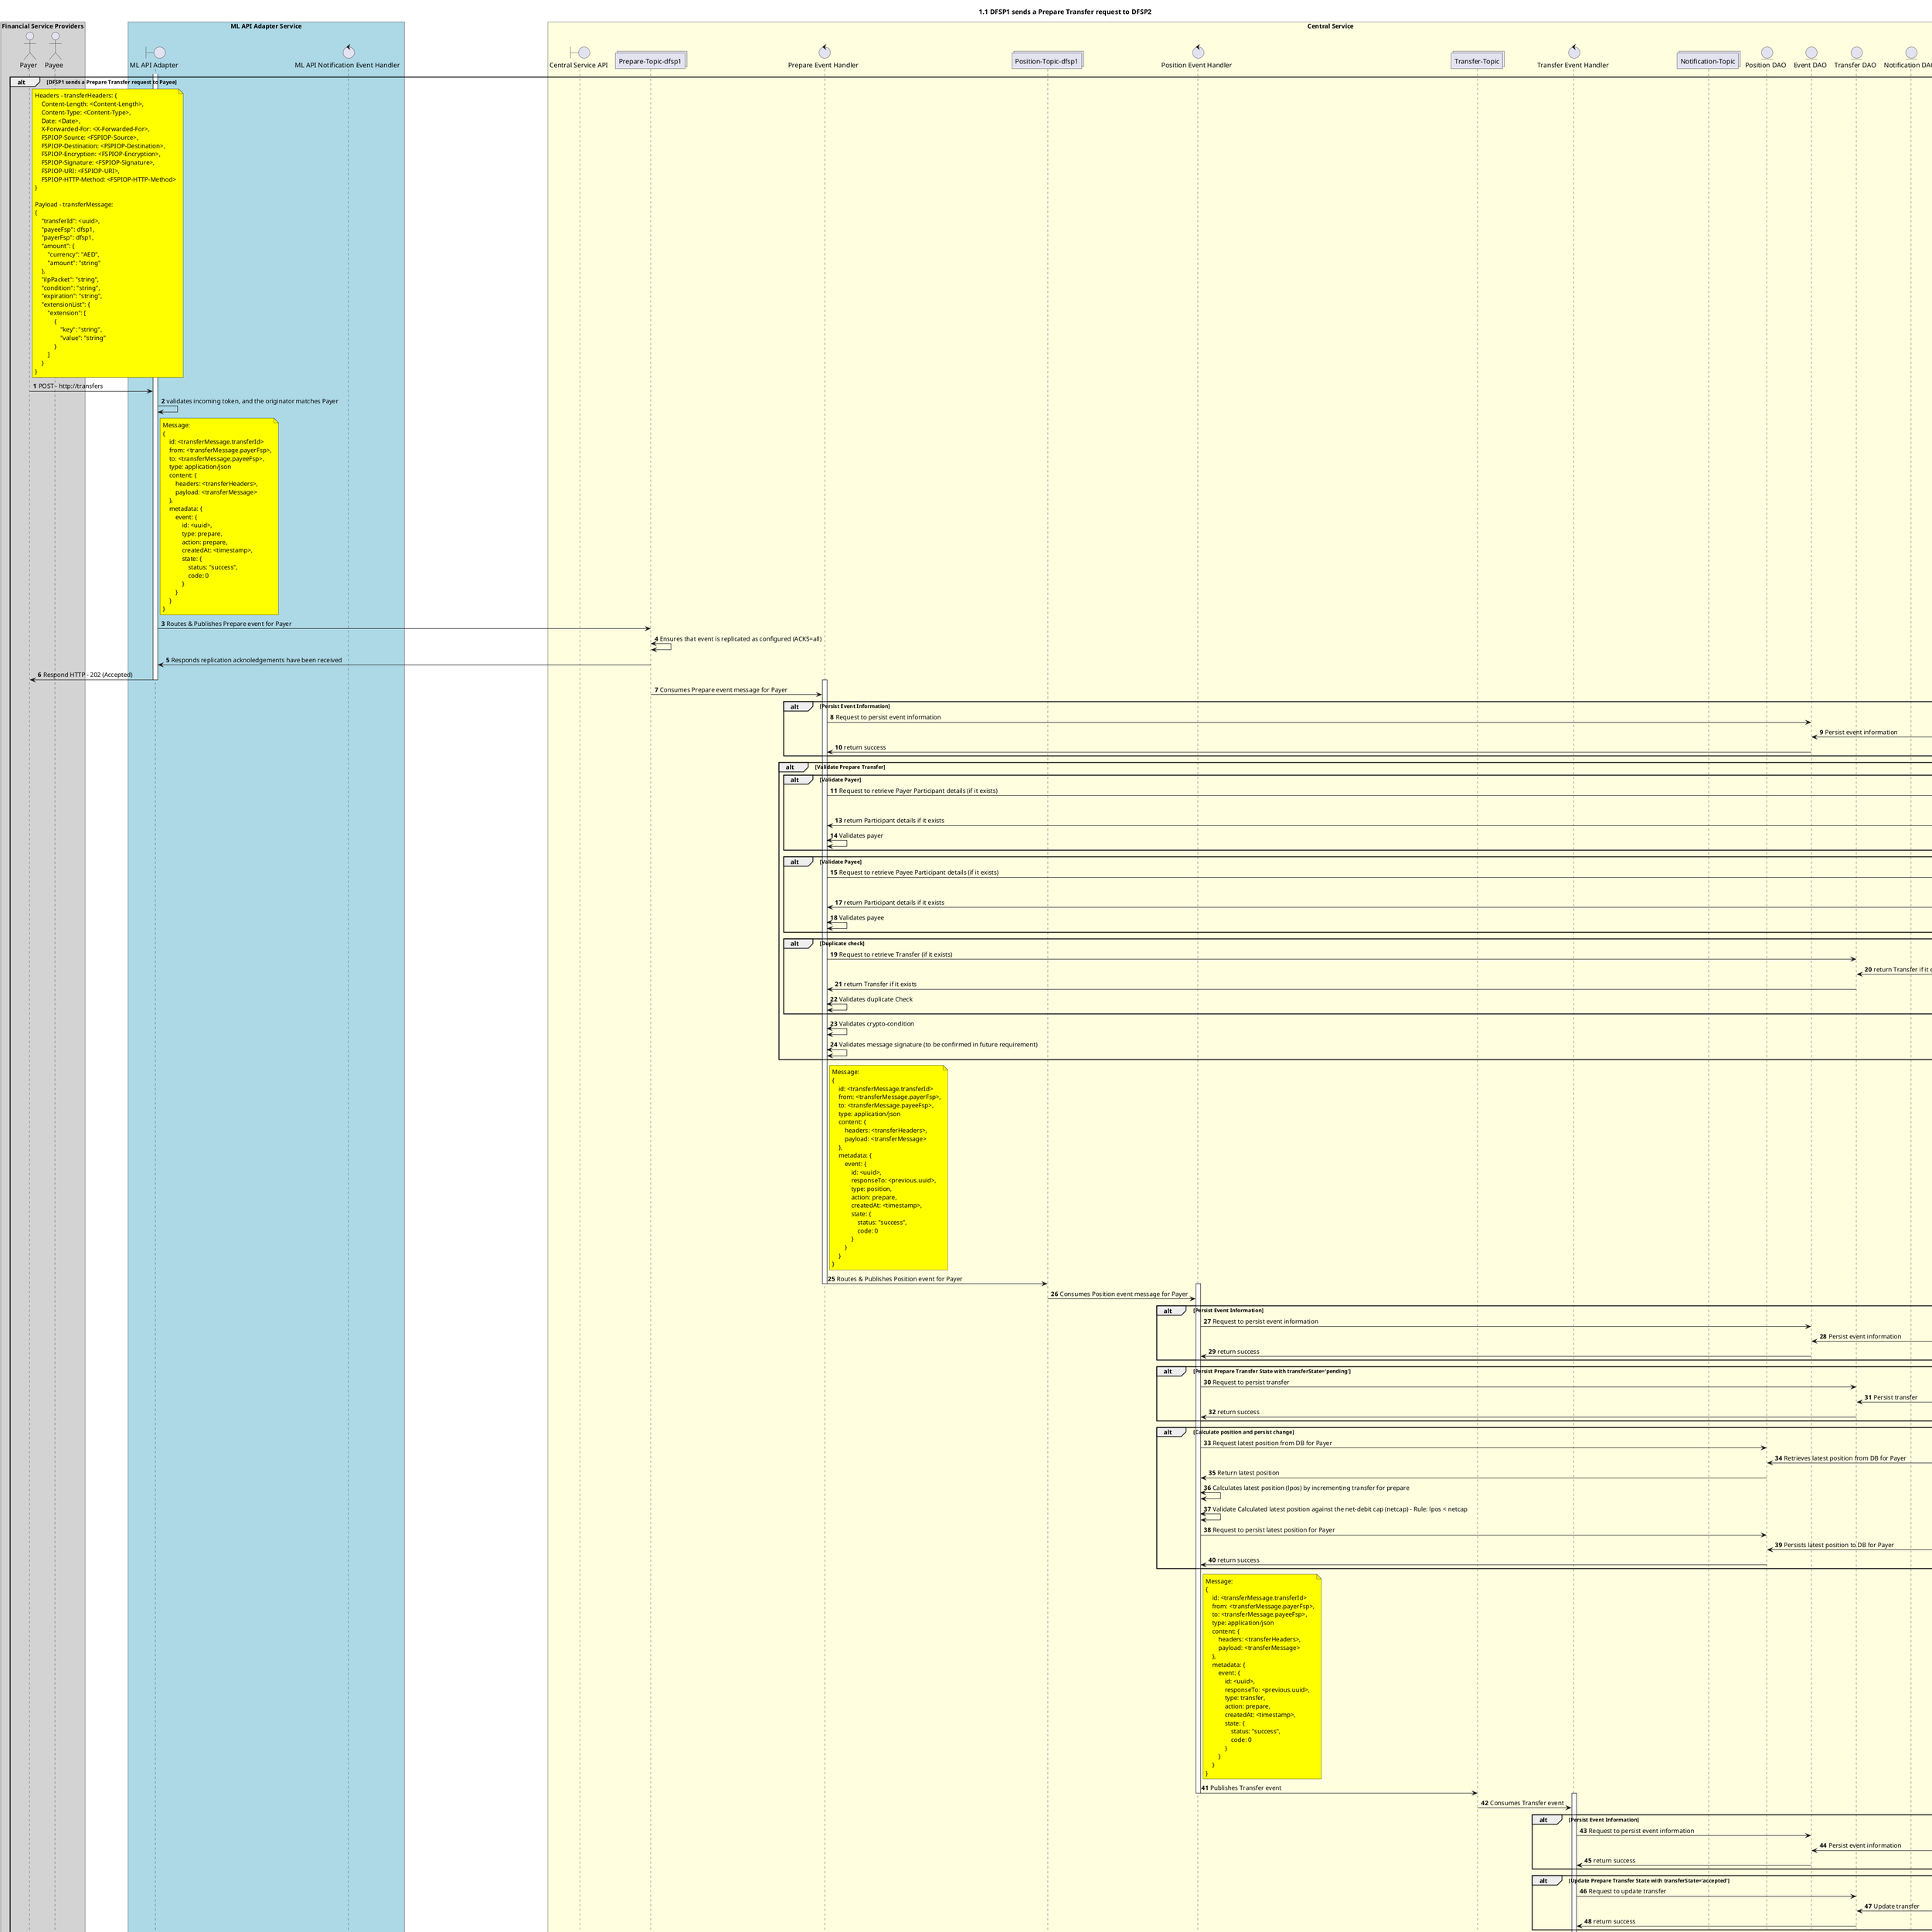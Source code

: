 @startuml
' declate title
title 1.1 DFSP1 sends a Prepare Transfer request to DFSP2

autonumber

' Actor Keys:
'   boundary - APIs/Interfaces, etc
'   collections - Kafka Topics
'   control - Kafka Consumers
'   entity - Database Access Objects
'   database - Database Persistance Store

' declare actors
actor "Payer" as DFSP1
actor "Payee" as DFSP2
boundary "ML API Adapter" as MLAPI
control "ML API Notification Event Handler" as NOTIFY_HANDLER
boundary "Central Service API" as CSAPI
collections "Prepare-Topic-dfsp1" as TOPIC_PREPARE_DFSP1
control "Prepare Event Handler" as PREP_HANDLER
collections "Position-Topic-dfsp1" as TOPIC_POSITION_DFSP1
control "Position Event Handler" as POS_HANDLER
collections "Transfer-Topic" as TOPIC_TRANSFERS
control "Transfer Event Handler" as TRANS_HANDLER
collections "Notification-Topic" as TOPIC_NOTIFICATIONS
' collections "Errors-Topic" as ERRORS_NOTIFICATIONS
entity "Position DAO" as POS_DAO
entity "Event DAO" as EVENT_DAO
entity "Transfer DAO" as TRANS_DAO
entity "Notification DAO" as NOTIFY_DAO
entity "Participant DAO" as PARTICIPANT_DAO
database "Central Store" as DB

box "Financial Service Providers" #lightGray
	participant DFSP1
	participant DFSP2
end box

box "ML API Adapter Service" #LightBlue
	participant MLAPI
	participant NOTIFY_HANDLER
end box

box "Central Service" #LightYellow
    participant CSAPI
	participant TOPIC_PREPARE_DFSP1
    participant PREP_HANDLER
    participant TOPIC_POSITION_DFSP1
    participant POS_HANDLER
    participant TOPIC_TRANSFERS
    participant TRANS_HANDLER
    participant TOPIC_NOTIFICATIONS
    ' participant ERRORS_NOTIFICATIONS
    participant POS_DAO
    participant EVENT_DAO
    participant TRANS_DAO
    participant NOTIFY_DAO
    participant PARTICIPANT_DAO
    participant DB
end box

' start flow
alt DFSP1 sends a Prepare Transfer request to Payee
    activate MLAPI
    note right of DFSP1 #yellow
        Headers - transferHeaders: {
            Content-Length: <Content-Length>,
            Content-Type: <Content-Type>,
            Date: <Date>,
            X-Forwarded-For: <X-Forwarded-For>,
            FSPIOP-Source: <FSPIOP-Source>,
            FSPIOP-Destination: <FSPIOP-Destination>,
            FSPIOP-Encryption: <FSPIOP-Encryption>,
            FSPIOP-Signature: <FSPIOP-Signature>,
            FSPIOP-URI: <FSPIOP-URI>,
            FSPIOP-HTTP-Method: <FSPIOP-HTTP-Method>
        }

        Payload - transferMessage:
        {
            "transferId": <uuid>,
            "payeeFsp": dfsp1,
            "payerFsp": dfsp1,
            "amount": {
                "currency": "AED",
                "amount": "string"
            },
            "ilpPacket": "string",
            "condition": "string",
            "expiration": "string",
            "extensionList": {
                "extension": [
                    {
                        "key": "string",
                        "value": "string"
                    }
                ]
            }
        }
    end note
    DFSP1 -> MLAPI: POST - http://transfers
    MLAPI -> MLAPI: validates incoming token, and the originator matches Payer
    note right of MLAPI #yellow
        Message:
        {
            id: <transferMessage.transferId>
            from: <transferMessage.payerFsp>,
            to: <transferMessage.payeeFsp>,
            type: application/json
            content: {
                headers: <transferHeaders>,
                payload: <transferMessage>
            },
            metadata: {
                event: {
                    id: <uuid>,
                    type: prepare,
                    action: prepare,
                    createdAt: <timestamp>,
                    state: {
                        status: "success",
                        code: 0
                    }
                }
            }
        }
    end note
    MLAPI -> TOPIC_PREPARE_DFSP1: Routes & Publishes Prepare event for Payer
    TOPIC_PREPARE_DFSP1 <-> TOPIC_PREPARE_DFSP1: Ensures that event is replicated as configured (ACKS=all)
    TOPIC_PREPARE_DFSP1 -> MLAPI: Responds replication acknoledgements have been received
    MLAPI -> DFSP1: Respond HTTP - 202 (Accepted)
    deactivate MLAPI

    activate PREP_HANDLER
    TOPIC_PREPARE_DFSP1 -> PREP_HANDLER: Consumes Prepare event message for Payer
    alt Persist Event Information
        PREP_HANDLER -> EVENT_DAO: Request to persist event information
        EVENT_DAO <-> DB: Persist event information
        EVENT_DAO -> PREP_HANDLER: return success
    end
    alt Validate Prepare Transfer
        alt Validate Payer
            PREP_HANDLER -> PARTICIPANT_DAO: Request to retrieve Payer Participant details (if it exists)
            PARTICIPANT_DAO <-> DB: return Participant details if it exists
            PARTICIPANT_DAO -> PREP_HANDLER: return Participant details if it exists
            PREP_HANDLER <-> PREP_HANDLER: Validates payer
        end
        alt Validate Payee
            PREP_HANDLER -> PARTICIPANT_DAO: Request to retrieve Payee Participant details (if it exists)
            PARTICIPANT_DAO <-> DB: return Participant details if it exists
            PARTICIPANT_DAO -> PREP_HANDLER: return Participant details if it exists
            PREP_HANDLER <-> PREP_HANDLER: Validates payee
        end
        alt Duplicate check
            PREP_HANDLER -> TRANS_DAO: Request to retrieve Transfer (if it exists)
            TRANS_DAO <-> DB: return Transfer if it exists
            TRANS_DAO -> PREP_HANDLER: return Transfer if it exists
            PREP_HANDLER <-> PREP_HANDLER: Validates duplicate Check
        end
        PREP_HANDLER <-> PREP_HANDLER: Validates crypto-condition
        PREP_HANDLER <-> PREP_HANDLER: Validates message signature (to be confirmed in future requirement)
    end
    note right of PREP_HANDLER #yellow
        Message:
        {
            id: <transferMessage.transferId>
            from: <transferMessage.payerFsp>,
            to: <transferMessage.payeeFsp>,
            type: application/json
            content: {
                headers: <transferHeaders>,
                payload: <transferMessage>
            },
            metadata: {
                event: {
                    id: <uuid>,
                    responseTo: <previous.uuid>,
                    type: position,
                    action: prepare,
                    createdAt: <timestamp>,
                    state: {
                        status: "success",
                        code: 0
                    }
                }
            }
        }
    end note
    PREP_HANDLER -> TOPIC_POSITION_DFSP1: Routes & Publishes Position event for Payer
    deactivate PREP_HANDLER

    activate POS_HANDLER
    TOPIC_POSITION_DFSP1 -> POS_HANDLER: Consumes Position event message for Payer

    alt Persist Event Information
        POS_HANDLER -> EVENT_DAO: Request to persist event information
        EVENT_DAO <-> DB: Persist event information
        EVENT_DAO -> POS_HANDLER: return success
    end

    alt Persist Prepare Transfer State with transferState='pending'
        POS_HANDLER -> TRANS_DAO: Request to persist transfer
        TRANS_DAO <-> DB: Persist transfer
        TRANS_DAO -> POS_HANDLER: return success
    end

    alt Calculate position and persist change
        POS_HANDLER -> POS_DAO: Request latest position from DB for Payer
        POS_DAO <-> DB: Retrieves latest position from DB for Payer
        POS_DAO -> POS_HANDLER: Return latest position

        POS_HANDLER <-> POS_HANDLER: Calculates latest position (lpos) by incrementing transfer for prepare
        POS_HANDLER <-> POS_HANDLER: Validate Calculated latest position against the net-debit cap (netcap) - Rule: lpos < netcap
        
        POS_HANDLER -> POS_DAO: Request to persist latest position for Payer
        POS_DAO <-> DB: Persists latest position to DB for Payer
        POS_DAO -> POS_HANDLER: return success
    end
    note right of POS_HANDLER #yellow
        Message:
        {
            id: <transferMessage.transferId>
            from: <transferMessage.payerFsp>,
            to: <transferMessage.payeeFsp>,
            type: application/json
            content: {
                headers: <transferHeaders>,
                payload: <transferMessage>
            },
            metadata: {
                event: {
                    id: <uuid>,
                    responseTo: <previous.uuid>,
                    type: transfer,
                    action: prepare,
                    createdAt: <timestamp>,
                    state: {
                        status: "success",
                        code: 0
                    }
                }
            }
        }
    end note
    POS_HANDLER -> TOPIC_TRANSFERS: Publishes Transfer event
    deactivate POS_HANDLER

    activate TRANS_HANDLER
    TOPIC_TRANSFERS -> TRANS_HANDLER: Consumes Transfer event
    alt Persist Event Information
        TRANS_HANDLER -> EVENT_DAO: Request to persist event information
        EVENT_DAO <-> DB: Persist event information
        EVENT_DAO -> TRANS_HANDLER: return success
    end
    alt Update Prepare Transfer State with transferState='accepted'
        TRANS_HANDLER -> TRANS_DAO: Request to update transfer
        TRANS_DAO <-> DB: Update transfer
        TRANS_DAO -> TRANS_HANDLER: return success
    end
    note right of TRANS_HANDLER #yellow
        Message:
        {
            id: <transferMessage.transferId>
            from: <transferMessage.payerFsp>,
            to: <transferMessage.payerFsp>,
            type: application/json
            content: {
                headers: <transferHeaders>,
                payload: <transferMessage>
            },
            metadata: {
                event: {
                    id: <uuid>,
                    responseTo: <previous.uuid>,
                    type: notification,
                    action: prepare,
                    createdAt: <timestamp>,
                    state: {
                        status: "success",
                        code: 0
                    }
                }
            }
        }
    end note
    TRANS_HANDLER -> TOPIC_NOTIFICATIONS: Publishes Notifications event for Payer
    note right of TRANS_HANDLER #yellow
        Message:
        {
            id: <transferMessage.transferId>
            from: <transferMessage.payerFsp>,
            to: <transferMessage.payeeFsp>,
            type: application/json
            content: {
                headers: <transferHeaders>,
                payload: <transferMessage>
            },
            metadata: {
                event: {
                    id: <uuid>,
                    responseTo: <previous.uuid>,
                    type: notification,
                    action: prepare,
                    createdAt: <timestamp>,
                    state: {
                        status: "success",
                        code: 0
                    }
                }
            }
        }
    end note
    TRANS_HANDLER -> TOPIC_NOTIFICATIONS: Publishes Notifications event for Payee
    deactivate TRANS_HANDLER

    alt Send notification for Payer
        activate NOTIFY_HANDLER
        TOPIC_NOTIFICATIONS -> NOTIFY_HANDLER: Consumes Notifications event
        alt Persist Event Information
            NOTIFY_HANDLER -> CSAPI: Requests to persist event information - POST - HTTP://events/
            CSAPI -> EVENT_DAO: Request to persist event information
            EVENT_DAO <-> DB: Persist event information
            EVENT_DAO -> CSAPI: return success
            CSAPI -> NOTIFY_HANDLER: return success
        end
        NOTIFY_HANDLER -> CSAPI: Requests Notification details for Payer - GET - HTTP://notifications/DFPS1
        CSAPI -> NOTIFY_DAO: Fetches Notifications details for Payer
        NOTIFY_DAO <-> DB: Fetches Notifications details for Payer
        NOTIFY_DAO -> CSAPI: Returns Notifications details for Payer
        CSAPI -> NOTIFY_HANDLER: Returns Notifications details for Payer
        NOTIFY_HANDLER -> DFSP1: HTTP Callback with Prepare result to Payer
        deactivate NOTIFY_HANDLER
    end

    alt Send notification for Payee
        activate NOTIFY_HANDLER
        TOPIC_NOTIFICATIONS -> NOTIFY_HANDLER: Consumes Notifications event
        alt Persist Event Information
            NOTIFY_HANDLER -> CSAPI: Requests to persist event information - POST - HTTP://events/
            CSAPI -> EVENT_DAO: Request to persist event information
            EVENT_DAO <-> DB: Persist event information
            EVENT_DAO -> CSAPI: return success
            CSAPI -> NOTIFY_HANDLER: return success
        end
        NOTIFY_HANDLER -> CSAPI: Requests Notification details for Payee - GET - HTTP://notifications/DFPS2
        CSAPI <-> NOTIFY_DAO: Fetches Notifications details for Payee
        NOTIFY_DAO <-> DB: Fetches Notifications details for Payer
        NOTIFY_DAO -> CSAPI: Returns Notifications details for Payer
        CSAPI -> NOTIFY_HANDLER: Returns Notifications details for Payer
        NOTIFY_HANDLER -> DFSP2: HTTP Callback with Prepare result to Payer
        deactivate NOTIFY_HANDLER
    end
end
@enduml
